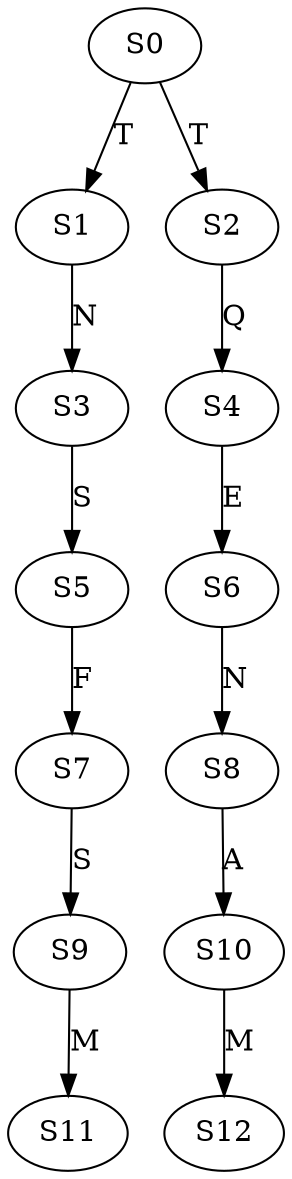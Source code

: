 strict digraph  {
	S0 -> S1 [ label = T ];
	S0 -> S2 [ label = T ];
	S1 -> S3 [ label = N ];
	S2 -> S4 [ label = Q ];
	S3 -> S5 [ label = S ];
	S4 -> S6 [ label = E ];
	S5 -> S7 [ label = F ];
	S6 -> S8 [ label = N ];
	S7 -> S9 [ label = S ];
	S8 -> S10 [ label = A ];
	S9 -> S11 [ label = M ];
	S10 -> S12 [ label = M ];
}
